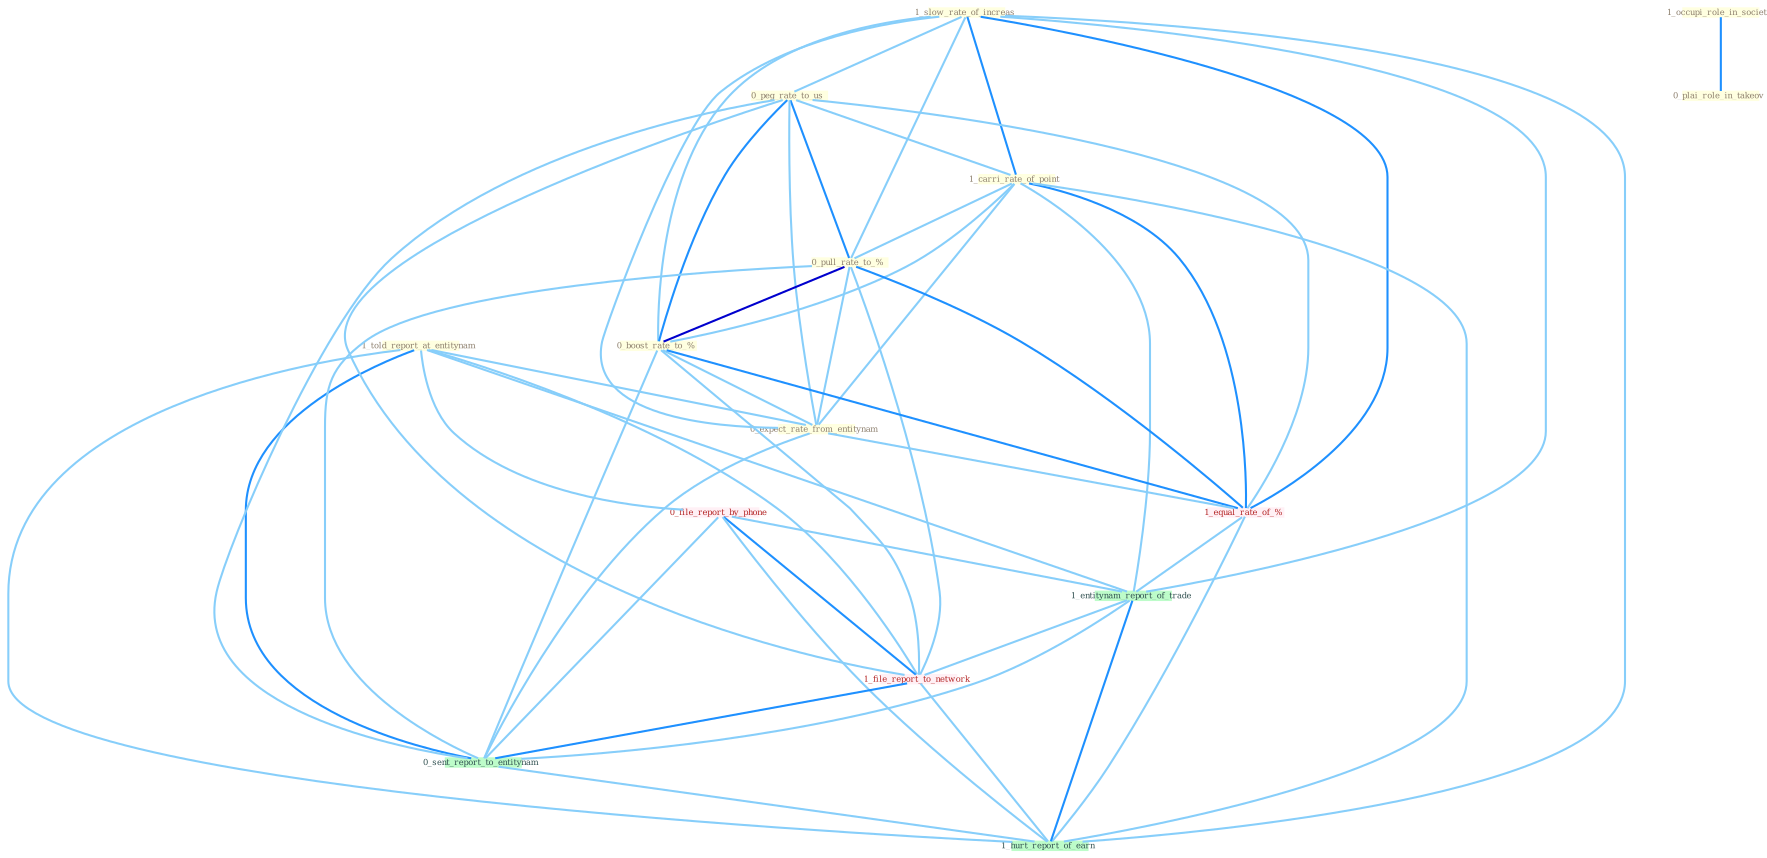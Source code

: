 Graph G{ 
    node
    [shape=polygon,style=filled,width=.5,height=.06,color="#BDFCC9",fixedsize=true,fontsize=4,
    fontcolor="#2f4f4f"];
    {node
    [color="#ffffe0", fontcolor="#8b7d6b"] "1_slow_rate_of_increas " "1_told_report_at_entitynam " "0_peg_rate_to_us " "1_carri_rate_of_point " "1_occupi_role_in_societi " "0_pull_rate_to_% " "0_boost_rate_to_% " "0_expect_rate_from_entitynam " "0_plai_role_in_takeov "}
{node [color="#fff0f5", fontcolor="#b22222"] "0_file_report_by_phone " "1_equal_rate_of_% " "1_file_report_to_network "}
edge [color="#B0E2FF"];

	"1_slow_rate_of_increas " -- "0_peg_rate_to_us " [w="1", color="#87cefa" ];
	"1_slow_rate_of_increas " -- "1_carri_rate_of_point " [w="2", color="#1e90ff" , len=0.8];
	"1_slow_rate_of_increas " -- "0_pull_rate_to_% " [w="1", color="#87cefa" ];
	"1_slow_rate_of_increas " -- "0_boost_rate_to_% " [w="1", color="#87cefa" ];
	"1_slow_rate_of_increas " -- "0_expect_rate_from_entitynam " [w="1", color="#87cefa" ];
	"1_slow_rate_of_increas " -- "1_equal_rate_of_% " [w="2", color="#1e90ff" , len=0.8];
	"1_slow_rate_of_increas " -- "1_entitynam_report_of_trade " [w="1", color="#87cefa" ];
	"1_slow_rate_of_increas " -- "1_hurt_report_of_earn " [w="1", color="#87cefa" ];
	"1_told_report_at_entitynam " -- "0_expect_rate_from_entitynam " [w="1", color="#87cefa" ];
	"1_told_report_at_entitynam " -- "0_file_report_by_phone " [w="1", color="#87cefa" ];
	"1_told_report_at_entitynam " -- "1_entitynam_report_of_trade " [w="1", color="#87cefa" ];
	"1_told_report_at_entitynam " -- "1_file_report_to_network " [w="1", color="#87cefa" ];
	"1_told_report_at_entitynam " -- "0_sent_report_to_entitynam " [w="2", color="#1e90ff" , len=0.8];
	"1_told_report_at_entitynam " -- "1_hurt_report_of_earn " [w="1", color="#87cefa" ];
	"0_peg_rate_to_us " -- "1_carri_rate_of_point " [w="1", color="#87cefa" ];
	"0_peg_rate_to_us " -- "0_pull_rate_to_% " [w="2", color="#1e90ff" , len=0.8];
	"0_peg_rate_to_us " -- "0_boost_rate_to_% " [w="2", color="#1e90ff" , len=0.8];
	"0_peg_rate_to_us " -- "0_expect_rate_from_entitynam " [w="1", color="#87cefa" ];
	"0_peg_rate_to_us " -- "1_equal_rate_of_% " [w="1", color="#87cefa" ];
	"0_peg_rate_to_us " -- "1_file_report_to_network " [w="1", color="#87cefa" ];
	"0_peg_rate_to_us " -- "0_sent_report_to_entitynam " [w="1", color="#87cefa" ];
	"1_carri_rate_of_point " -- "0_pull_rate_to_% " [w="1", color="#87cefa" ];
	"1_carri_rate_of_point " -- "0_boost_rate_to_% " [w="1", color="#87cefa" ];
	"1_carri_rate_of_point " -- "0_expect_rate_from_entitynam " [w="1", color="#87cefa" ];
	"1_carri_rate_of_point " -- "1_equal_rate_of_% " [w="2", color="#1e90ff" , len=0.8];
	"1_carri_rate_of_point " -- "1_entitynam_report_of_trade " [w="1", color="#87cefa" ];
	"1_carri_rate_of_point " -- "1_hurt_report_of_earn " [w="1", color="#87cefa" ];
	"1_occupi_role_in_societi " -- "0_plai_role_in_takeov " [w="2", color="#1e90ff" , len=0.8];
	"0_pull_rate_to_% " -- "0_boost_rate_to_% " [w="3", color="#0000cd" , len=0.6];
	"0_pull_rate_to_% " -- "0_expect_rate_from_entitynam " [w="1", color="#87cefa" ];
	"0_pull_rate_to_% " -- "1_equal_rate_of_% " [w="2", color="#1e90ff" , len=0.8];
	"0_pull_rate_to_% " -- "1_file_report_to_network " [w="1", color="#87cefa" ];
	"0_pull_rate_to_% " -- "0_sent_report_to_entitynam " [w="1", color="#87cefa" ];
	"0_boost_rate_to_% " -- "0_expect_rate_from_entitynam " [w="1", color="#87cefa" ];
	"0_boost_rate_to_% " -- "1_equal_rate_of_% " [w="2", color="#1e90ff" , len=0.8];
	"0_boost_rate_to_% " -- "1_file_report_to_network " [w="1", color="#87cefa" ];
	"0_boost_rate_to_% " -- "0_sent_report_to_entitynam " [w="1", color="#87cefa" ];
	"0_expect_rate_from_entitynam " -- "1_equal_rate_of_% " [w="1", color="#87cefa" ];
	"0_expect_rate_from_entitynam " -- "0_sent_report_to_entitynam " [w="1", color="#87cefa" ];
	"0_file_report_by_phone " -- "1_entitynam_report_of_trade " [w="1", color="#87cefa" ];
	"0_file_report_by_phone " -- "1_file_report_to_network " [w="2", color="#1e90ff" , len=0.8];
	"0_file_report_by_phone " -- "0_sent_report_to_entitynam " [w="1", color="#87cefa" ];
	"0_file_report_by_phone " -- "1_hurt_report_of_earn " [w="1", color="#87cefa" ];
	"1_equal_rate_of_% " -- "1_entitynam_report_of_trade " [w="1", color="#87cefa" ];
	"1_equal_rate_of_% " -- "1_hurt_report_of_earn " [w="1", color="#87cefa" ];
	"1_entitynam_report_of_trade " -- "1_file_report_to_network " [w="1", color="#87cefa" ];
	"1_entitynam_report_of_trade " -- "0_sent_report_to_entitynam " [w="1", color="#87cefa" ];
	"1_entitynam_report_of_trade " -- "1_hurt_report_of_earn " [w="2", color="#1e90ff" , len=0.8];
	"1_file_report_to_network " -- "0_sent_report_to_entitynam " [w="2", color="#1e90ff" , len=0.8];
	"1_file_report_to_network " -- "1_hurt_report_of_earn " [w="1", color="#87cefa" ];
	"0_sent_report_to_entitynam " -- "1_hurt_report_of_earn " [w="1", color="#87cefa" ];
}